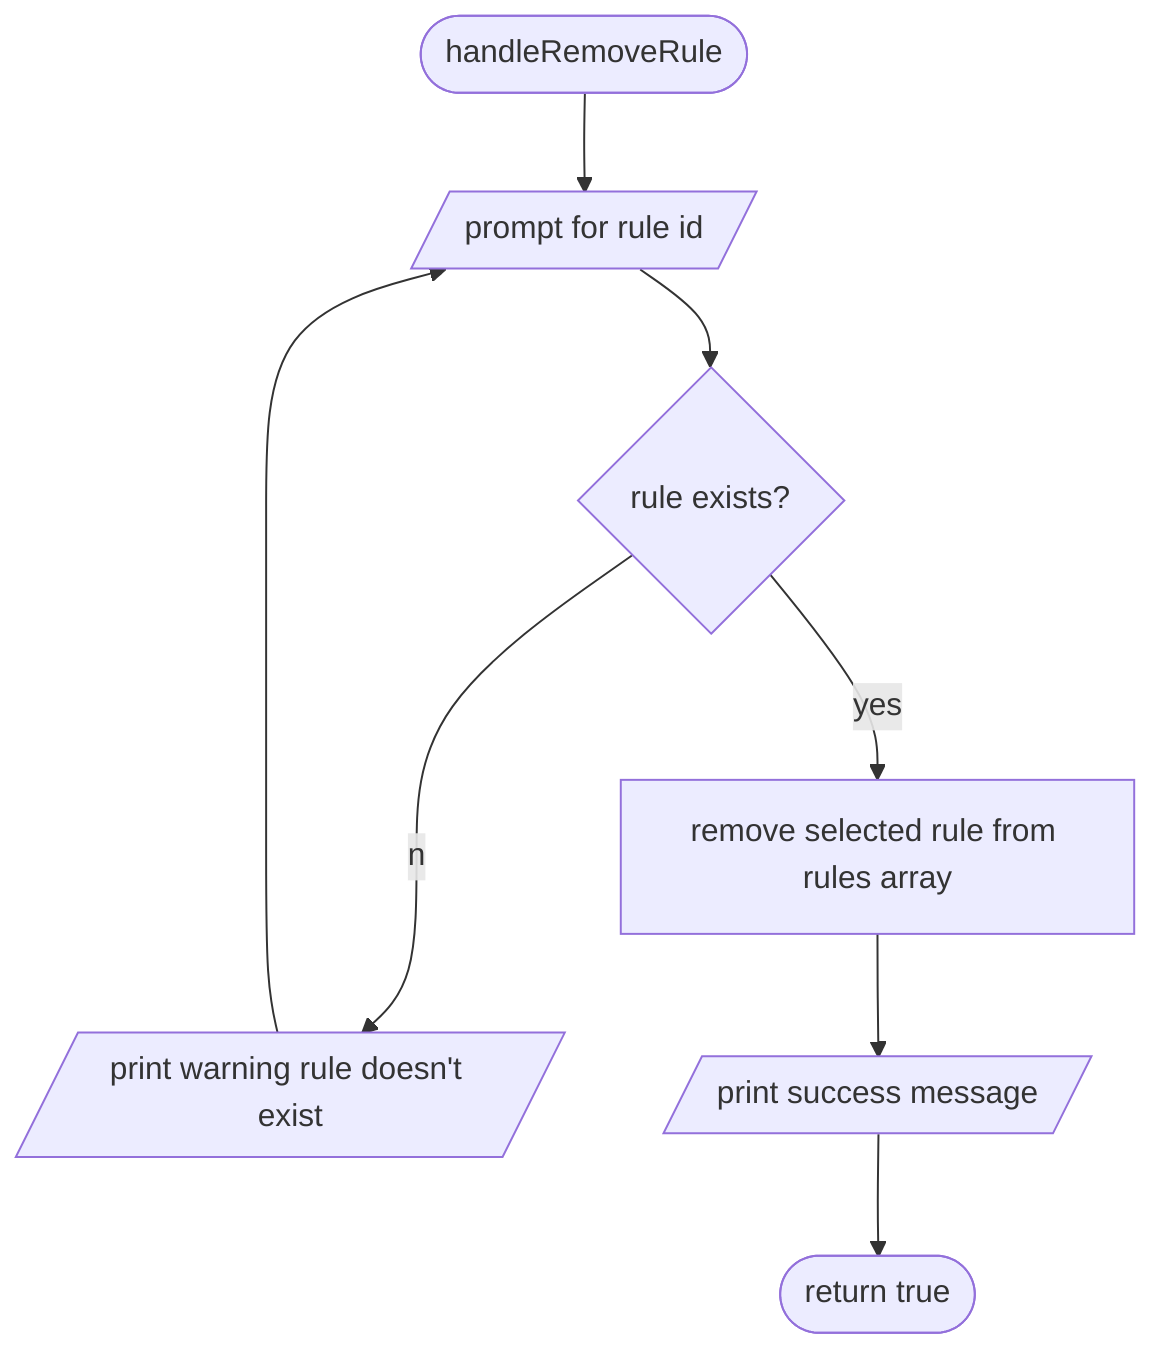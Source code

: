 flowchart TD
    %% @config(./config.json)
    handleRemoveRuleStart([handleRemoveRule])
    removeRulePrompt[/prompt for rule id/]
    removeRuleExists{rule exists?}
    removeRuleWarning[/print warning rule doesn't exist/]
    removeRule[remove selected rule from rules array]
    removeRuleSuccess[/print success message/]
    handleRemoveRuleEnd([return true])
    handleRemoveRuleStart-->removeRulePrompt
    removeRulePrompt-->removeRuleExists
    removeRuleExists--no-->removeRuleWarning
    removeRuleWarning-->removeRulePrompt
    removeRuleExists--yes-->removeRule
    removeRule-->removeRuleSuccess
    removeRuleSuccess-->handleRemoveRuleEnd
